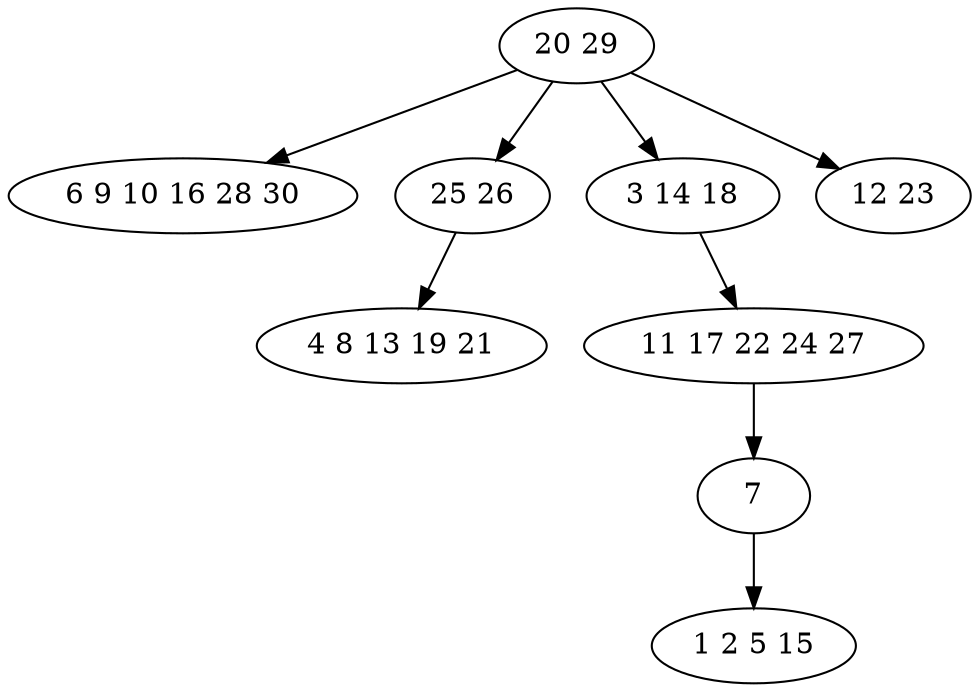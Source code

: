 digraph true_tree {
	"0" -> "1"
	"0" -> "2"
	"0" -> "3"
	"3" -> "4"
	"0" -> "5"
	"4" -> "6"
	"6" -> "7"
	"2" -> "8"
	"0" [label="20 29"];
	"1" [label="6 9 10 16 28 30"];
	"2" [label="25 26"];
	"3" [label="3 14 18"];
	"4" [label="11 17 22 24 27"];
	"5" [label="12 23"];
	"6" [label="7"];
	"7" [label="1 2 5 15"];
	"8" [label="4 8 13 19 21"];
}
